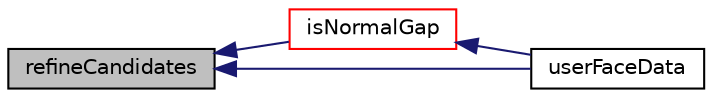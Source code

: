 digraph "refineCandidates"
{
  bgcolor="transparent";
  edge [fontname="Helvetica",fontsize="10",labelfontname="Helvetica",labelfontsize="10"];
  node [fontname="Helvetica",fontsize="10",shape=record];
  rankdir="LR";
  Node3937 [label="refineCandidates",height=0.2,width=0.4,color="black", fillcolor="grey75", style="filled", fontcolor="black"];
  Node3937 -> Node3938 [dir="back",color="midnightblue",fontsize="10",style="solid",fontname="Helvetica"];
  Node3938 [label="isNormalGap",height=0.2,width=0.4,color="red",URL="$a25857.html#af365c9ae7eac2dfa4704132b0468a65b",tooltip="Is local topology a small gap normal to the test vector. "];
  Node3938 -> Node3940 [dir="back",color="midnightblue",fontsize="10",style="solid",fontname="Helvetica"];
  Node3940 [label="userFaceData",height=0.2,width=0.4,color="black",URL="$a25857.html#a2cb6efa4184bedfbed60b069881c26a3"];
  Node3937 -> Node3940 [dir="back",color="midnightblue",fontsize="10",style="solid",fontname="Helvetica"];
}
